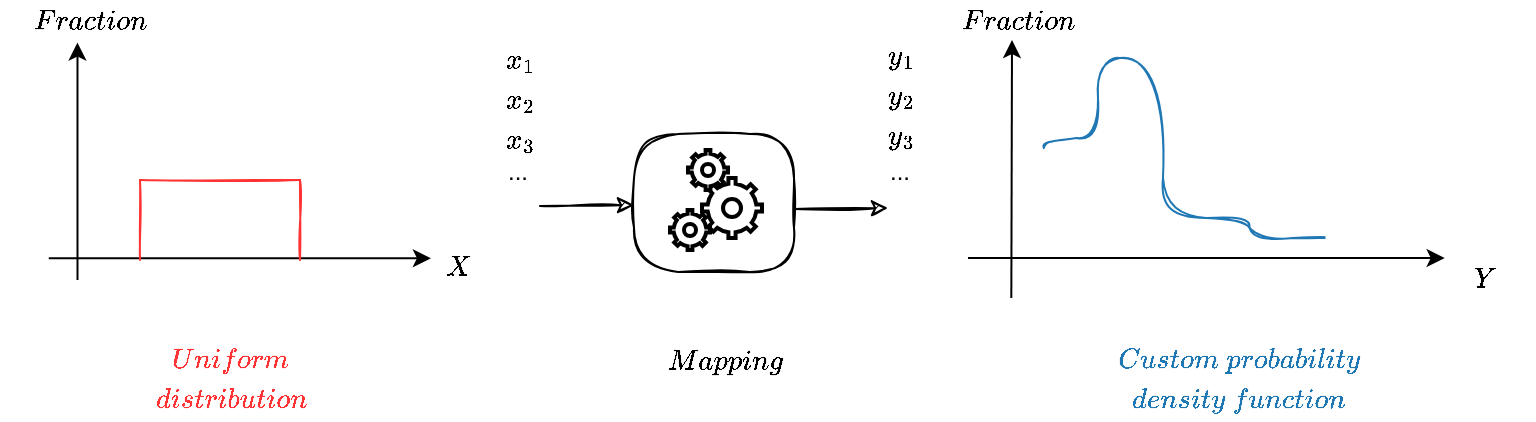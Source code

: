 <mxfile version="14.7.2" type="device"><diagram id="hBBg3SIaJ0Teu9K7m7EH" name="Page-1"><mxGraphModel dx="868" dy="527" grid="1" gridSize="10" guides="1" tooltips="1" connect="1" arrows="1" fold="1" page="1" pageScale="1" pageWidth="1654" pageHeight="2336" math="1" shadow="0"><root><mxCell id="0"/><mxCell id="1" parent="0"/><mxCell id="yEUnYRDpplC_el6Pug4g-1" value="" style="endArrow=classic;html=1;" edge="1" parent="1"><mxGeometry x="111.378" y="83.323" width="35.937" height="28.261" as="geometry"><mxPoint x="128.75" y="210" as="sourcePoint"/><mxPoint x="128.747" y="91.303" as="targetPoint"/></mxGeometry></mxCell><mxCell id="yEUnYRDpplC_el6Pug4g-2" value="" style="endArrow=classic;html=1;" edge="1" parent="1"><mxGeometry x="114.375" y="79.435" width="35.937" height="28.261" as="geometry"><mxPoint x="114.375" y="199.128" as="sourcePoint"/><mxPoint x="305.442" y="199.128" as="targetPoint"/></mxGeometry></mxCell><mxCell id="yEUnYRDpplC_el6Pug4g-3" value="$$X$$" style="text;html=1;align=center;verticalAlign=middle;resizable=0;points=[];autosize=1;strokeColor=none;" vertex="1" parent="1"><mxGeometry x="294.063" y="193.046" width="50" height="20" as="geometry"/></mxCell><mxCell id="yEUnYRDpplC_el6Pug4g-4" value="$$Fraction$$" style="text;html=1;align=center;verticalAlign=middle;resizable=0;points=[];autosize=1;strokeColor=none;" vertex="1" parent="1"><mxGeometry x="90" y="70" width="90" height="20" as="geometry"/></mxCell><mxCell id="yEUnYRDpplC_el6Pug4g-27" value="" style="endArrow=none;html=1;exitX=0.5;exitY=0;exitDx=0;exitDy=0;entryX=0.5;entryY=0;entryDx=0;entryDy=0;edgeStyle=orthogonalEdgeStyle;curved=1;sketch=1;strokeColor=#1F77B4;" edge="1" parent="1"><mxGeometry x="574" y="49" width="50" height="50" as="geometry"><mxPoint x="628.167" y="139" as="sourcePoint"/><mxPoint x="649.833" y="99" as="targetPoint"/><Array as="points"><mxPoint x="639" y="139"/><mxPoint x="639" y="99"/></Array></mxGeometry></mxCell><mxCell id="yEUnYRDpplC_el6Pug4g-33" value="" style="endArrow=none;html=1;exitX=0.5;exitY=0;exitDx=0;exitDy=0;edgeStyle=orthogonalEdgeStyle;curved=1;sketch=1;strokeColor=#1F77B4;" edge="1" parent="1"><mxGeometry x="574" y="49" width="50" height="50" as="geometry"><mxPoint x="649.833" y="99" as="sourcePoint"/><mxPoint x="671.5" y="159" as="targetPoint"/><Array as="points"><mxPoint x="671.5" y="99"/></Array></mxGeometry></mxCell><mxCell id="yEUnYRDpplC_el6Pug4g-34" value="" style="endArrow=none;html=1;strokeColor=#1F77B4;entryX=0.5;entryY=0;entryDx=0;entryDy=0;edgeStyle=orthogonalEdgeStyle;curved=1;sketch=1;" edge="1" parent="1"><mxGeometry x="574" y="49" width="50" height="50" as="geometry"><mxPoint x="611.917" y="144" as="sourcePoint"/><mxPoint x="628.167" y="139" as="targetPoint"/><Array as="points"><mxPoint x="611.917" y="144"/><mxPoint x="611.917" y="139"/></Array></mxGeometry></mxCell><mxCell id="yEUnYRDpplC_el6Pug4g-35" value="" style="endArrow=classic;html=1;" edge="1" parent="1"><mxGeometry x="574" y="49" width="50" height="50" as="geometry"><mxPoint x="595.667" y="219" as="sourcePoint"/><mxPoint x="596" y="90" as="targetPoint"/></mxGeometry></mxCell><mxCell id="yEUnYRDpplC_el6Pug4g-36" value="" style="endArrow=classic;html=1;" edge="1" parent="1"><mxGeometry x="574" y="49" width="50" height="50" as="geometry"><mxPoint x="574" y="199" as="sourcePoint"/><mxPoint x="812.333" y="199" as="targetPoint"/></mxGeometry></mxCell><mxCell id="yEUnYRDpplC_el6Pug4g-37" value="$$Y$$" style="text;html=1;align=center;verticalAlign=middle;resizable=0;points=[];autosize=1;strokeColor=none;" vertex="1" parent="1"><mxGeometry x="806.917" y="199" width="50" height="20" as="geometry"/></mxCell><mxCell id="yEUnYRDpplC_el6Pug4g-38" value="$$Fraction$$" style="text;html=1;align=center;verticalAlign=middle;resizable=0;points=[];autosize=1;strokeColor=none;" vertex="1" parent="1"><mxGeometry x="554" y="70" width="90" height="20" as="geometry"/></mxCell><mxCell id="yEUnYRDpplC_el6Pug4g-40" value="" style="endArrow=none;html=1;fontColor=#FF3333;exitX=0.5;exitY=0;exitDx=0;exitDy=0;entryX=0.5;entryY=0;entryDx=0;entryDy=0;edgeStyle=orthogonalEdgeStyle;curved=1;sketch=1;strokeColor=#1F77B4;" edge="1" parent="1"><mxGeometry x="574" y="49" width="50" height="50" as="geometry"><mxPoint x="671.5" y="159" as="sourcePoint"/><mxPoint x="714.833" y="184" as="targetPoint"/><Array as="points"><mxPoint x="671.5" y="179"/><mxPoint x="714.833" y="179"/></Array></mxGeometry></mxCell><mxCell id="yEUnYRDpplC_el6Pug4g-41" value="" style="endArrow=none;html=1;fontColor=#FF3333;exitX=0.5;exitY=0;exitDx=0;exitDy=0;edgeStyle=orthogonalEdgeStyle;curved=1;sketch=1;strokeColor=#1F77B4;" edge="1" parent="1"><mxGeometry x="574" y="49" width="50" height="50" as="geometry"><mxPoint x="714.833" y="184" as="sourcePoint"/><mxPoint x="769" y="194" as="targetPoint"/><Array as="points"><mxPoint x="714.833" y="189"/><mxPoint x="758.167" y="189"/><mxPoint x="758.167" y="191.5"/><mxPoint x="769" y="191.5"/></Array></mxGeometry></mxCell><mxCell id="yEUnYRDpplC_el6Pug4g-42" value="" style="rounded=0;whiteSpace=wrap;html=1;fontColor=#FF3333;strokeColor=none;" vertex="1" parent="1"><mxGeometry x="752.75" y="181.5" width="21.667" height="15" as="geometry"/></mxCell><mxCell id="yEUnYRDpplC_el6Pug4g-62" value="" style="endArrow=none;html=1;sketch=1;strokeColor=#FF3333;" edge="1" parent="1"><mxGeometry width="50" height="50" relative="1" as="geometry"><mxPoint x="160" y="160" as="sourcePoint"/><mxPoint x="240" y="160" as="targetPoint"/></mxGeometry></mxCell><mxCell id="yEUnYRDpplC_el6Pug4g-64" value="" style="endArrow=none;html=1;sketch=1;strokeColor=#FF3333;" edge="1" parent="1"><mxGeometry width="50" height="50" relative="1" as="geometry"><mxPoint x="160" y="200" as="sourcePoint"/><mxPoint x="160" y="160" as="targetPoint"/></mxGeometry></mxCell><mxCell id="yEUnYRDpplC_el6Pug4g-65" value="" style="endArrow=none;html=1;sketch=1;strokeColor=#FF3333;" edge="1" parent="1"><mxGeometry width="50" height="50" relative="1" as="geometry"><mxPoint x="240" y="200" as="sourcePoint"/><mxPoint x="240" y="160" as="targetPoint"/></mxGeometry></mxCell><mxCell id="yEUnYRDpplC_el6Pug4g-106" value="" style="rounded=1;whiteSpace=wrap;html=1;sketch=1;strokeColor=#000000;fillColor=#ffffff;arcSize=32;" vertex="1" parent="1"><mxGeometry x="407" y="137" width="80" height="69" as="geometry"/></mxCell><mxCell id="yEUnYRDpplC_el6Pug4g-107" value="" style="html=1;verticalLabelPosition=bottom;align=center;labelBackgroundColor=#ffffff;verticalAlign=top;strokeWidth=2;shadow=0;dashed=0;shape=mxgraph.ios7.icons.settings;" vertex="1" parent="1"><mxGeometry x="441" y="159" width="30" height="30" as="geometry"/></mxCell><mxCell id="yEUnYRDpplC_el6Pug4g-108" value="" style="html=1;verticalLabelPosition=bottom;align=center;labelBackgroundColor=#ffffff;verticalAlign=top;strokeWidth=2;shadow=0;dashed=0;shape=mxgraph.ios7.icons.settings;" vertex="1" parent="1"><mxGeometry x="425" y="175" width="20" height="20" as="geometry"/></mxCell><mxCell id="yEUnYRDpplC_el6Pug4g-109" value="" style="html=1;verticalLabelPosition=bottom;align=center;labelBackgroundColor=#ffffff;verticalAlign=top;strokeWidth=2;shadow=0;dashed=0;shape=mxgraph.ios7.icons.settings;" vertex="1" parent="1"><mxGeometry x="434" y="145" width="20" height="20" as="geometry"/></mxCell><mxCell id="yEUnYRDpplC_el6Pug4g-114" value="" style="endArrow=classic;html=1;sketch=1;" edge="1" parent="1"><mxGeometry width="50" height="50" relative="1" as="geometry"><mxPoint x="360" y="173" as="sourcePoint"/><mxPoint x="407" y="172.5" as="targetPoint"/></mxGeometry></mxCell><mxCell id="yEUnYRDpplC_el6Pug4g-115" value="" style="endArrow=classic;html=1;sketch=1;" edge="1" parent="1"><mxGeometry width="50" height="50" relative="1" as="geometry"><mxPoint x="487" y="174.5" as="sourcePoint"/><mxPoint x="534" y="174" as="targetPoint"/></mxGeometry></mxCell><mxCell id="yEUnYRDpplC_el6Pug4g-116" value="$$x_1$$" style="text;html=1;align=center;verticalAlign=middle;resizable=0;points=[];autosize=1;strokeColor=none;" vertex="1" parent="1"><mxGeometry x="320" y="90" width="60" height="20" as="geometry"/></mxCell><mxCell id="yEUnYRDpplC_el6Pug4g-117" value="$$x_2$$" style="text;html=1;align=center;verticalAlign=middle;resizable=0;points=[];autosize=1;strokeColor=none;" vertex="1" parent="1"><mxGeometry x="320" y="110" width="60" height="20" as="geometry"/></mxCell><mxCell id="yEUnYRDpplC_el6Pug4g-118" value="$$x_3$$" style="text;html=1;align=center;verticalAlign=middle;resizable=0;points=[];autosize=1;strokeColor=none;" vertex="1" parent="1"><mxGeometry x="320" y="130" width="60" height="20" as="geometry"/></mxCell><mxCell id="yEUnYRDpplC_el6Pug4g-120" value="$$y_1$$" style="text;html=1;align=center;verticalAlign=middle;resizable=0;points=[];autosize=1;strokeColor=none;" vertex="1" parent="1"><mxGeometry x="510" y="88" width="60" height="20" as="geometry"/></mxCell><mxCell id="yEUnYRDpplC_el6Pug4g-121" value="$$y_2$$" style="text;html=1;align=center;verticalAlign=middle;resizable=0;points=[];autosize=1;strokeColor=none;" vertex="1" parent="1"><mxGeometry x="510" y="108" width="60" height="20" as="geometry"/></mxCell><mxCell id="yEUnYRDpplC_el6Pug4g-122" value="$$y_3$$" style="text;html=1;align=center;verticalAlign=middle;resizable=0;points=[];autosize=1;strokeColor=none;" vertex="1" parent="1"><mxGeometry x="510" y="128" width="60" height="20" as="geometry"/></mxCell><mxCell id="yEUnYRDpplC_el6Pug4g-123" value="$$Uniform$$" style="text;html=1;align=center;verticalAlign=middle;resizable=0;points=[];autosize=1;strokeColor=none;fontColor=#FF3333;" vertex="1" parent="1"><mxGeometry x="165" y="240" width="80" height="20" as="geometry"/></mxCell><mxCell id="yEUnYRDpplC_el6Pug4g-124" value="$$Custom&amp;nbsp;\ probability$$" style="text;html=1;align=center;verticalAlign=middle;resizable=0;points=[];autosize=1;strokeColor=none;fontColor=#1F77B4;" vertex="1" parent="1"><mxGeometry x="634.0" y="240" width="150" height="20" as="geometry"/></mxCell><mxCell id="yEUnYRDpplC_el6Pug4g-125" value="$$density \ function$$" style="text;html=1;align=center;verticalAlign=middle;resizable=0;points=[];autosize=1;strokeColor=none;fontColor=#1F77B4;" vertex="1" parent="1"><mxGeometry x="644" y="260" width="130" height="20" as="geometry"/></mxCell><mxCell id="yEUnYRDpplC_el6Pug4g-126" value="$$distribution$$" style="text;html=1;align=center;verticalAlign=middle;resizable=0;points=[];autosize=1;strokeColor=none;fontColor=#FF3333;" vertex="1" parent="1"><mxGeometry x="155" y="260" width="100" height="20" as="geometry"/></mxCell><mxCell id="yEUnYRDpplC_el6Pug4g-127" value="$$Mapping$$" style="text;html=1;align=center;verticalAlign=middle;resizable=0;points=[];autosize=1;strokeColor=none;" vertex="1" parent="1"><mxGeometry x="407" y="240" width="90" height="20" as="geometry"/></mxCell><mxCell id="yEUnYRDpplC_el6Pug4g-130" value="..." style="text;html=1;strokeColor=none;fillColor=none;align=center;verticalAlign=middle;whiteSpace=wrap;rounded=0;sketch=1;" vertex="1" parent="1"><mxGeometry x="329" y="146" width="40" height="20" as="geometry"/></mxCell><mxCell id="yEUnYRDpplC_el6Pug4g-131" value="..." style="text;html=1;strokeColor=none;fillColor=none;align=center;verticalAlign=middle;whiteSpace=wrap;rounded=0;sketch=1;" vertex="1" parent="1"><mxGeometry x="520" y="146" width="40" height="20" as="geometry"/></mxCell></root></mxGraphModel></diagram></mxfile>